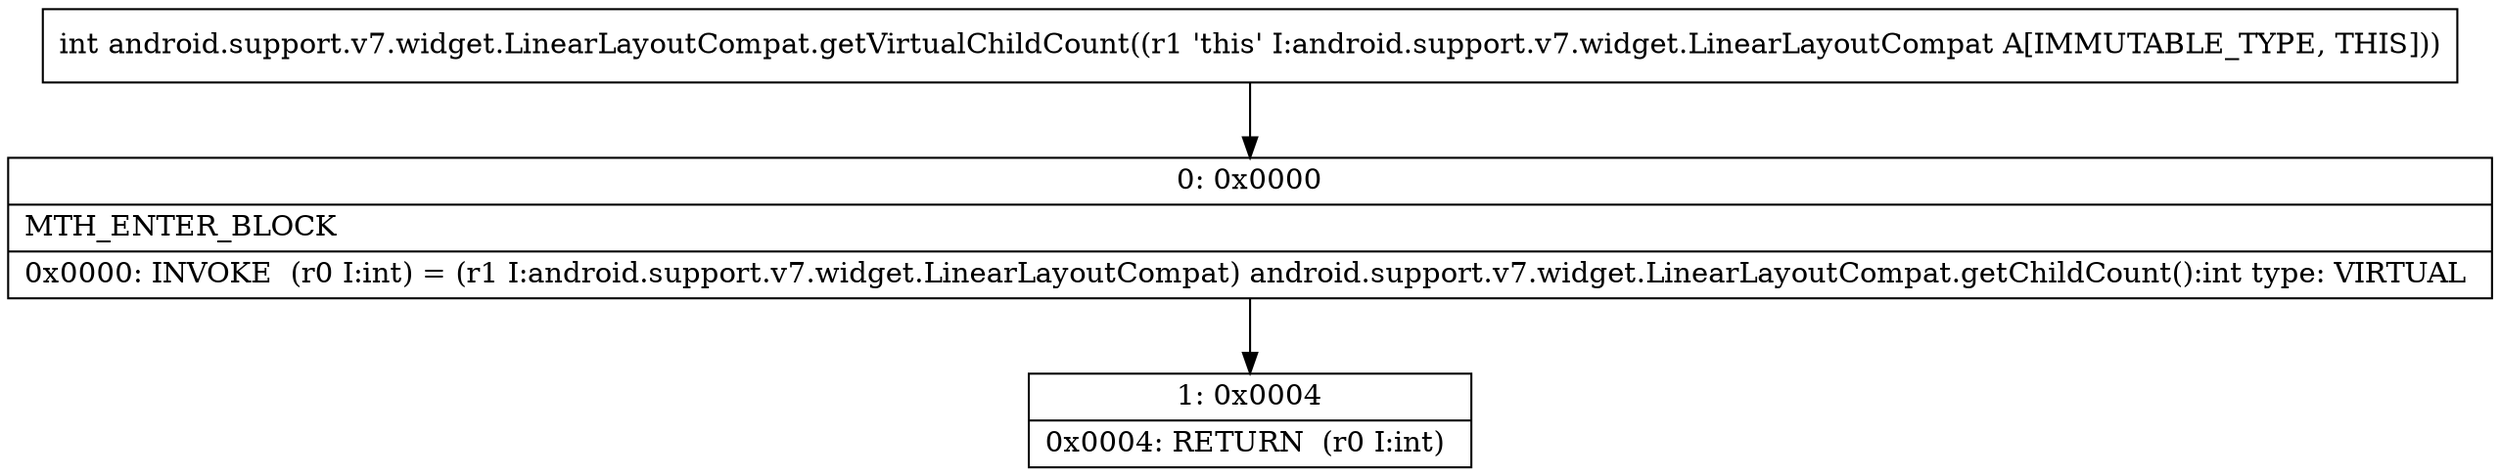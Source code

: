 digraph "CFG forandroid.support.v7.widget.LinearLayoutCompat.getVirtualChildCount()I" {
Node_0 [shape=record,label="{0\:\ 0x0000|MTH_ENTER_BLOCK\l|0x0000: INVOKE  (r0 I:int) = (r1 I:android.support.v7.widget.LinearLayoutCompat) android.support.v7.widget.LinearLayoutCompat.getChildCount():int type: VIRTUAL \l}"];
Node_1 [shape=record,label="{1\:\ 0x0004|0x0004: RETURN  (r0 I:int) \l}"];
MethodNode[shape=record,label="{int android.support.v7.widget.LinearLayoutCompat.getVirtualChildCount((r1 'this' I:android.support.v7.widget.LinearLayoutCompat A[IMMUTABLE_TYPE, THIS])) }"];
MethodNode -> Node_0;
Node_0 -> Node_1;
}

